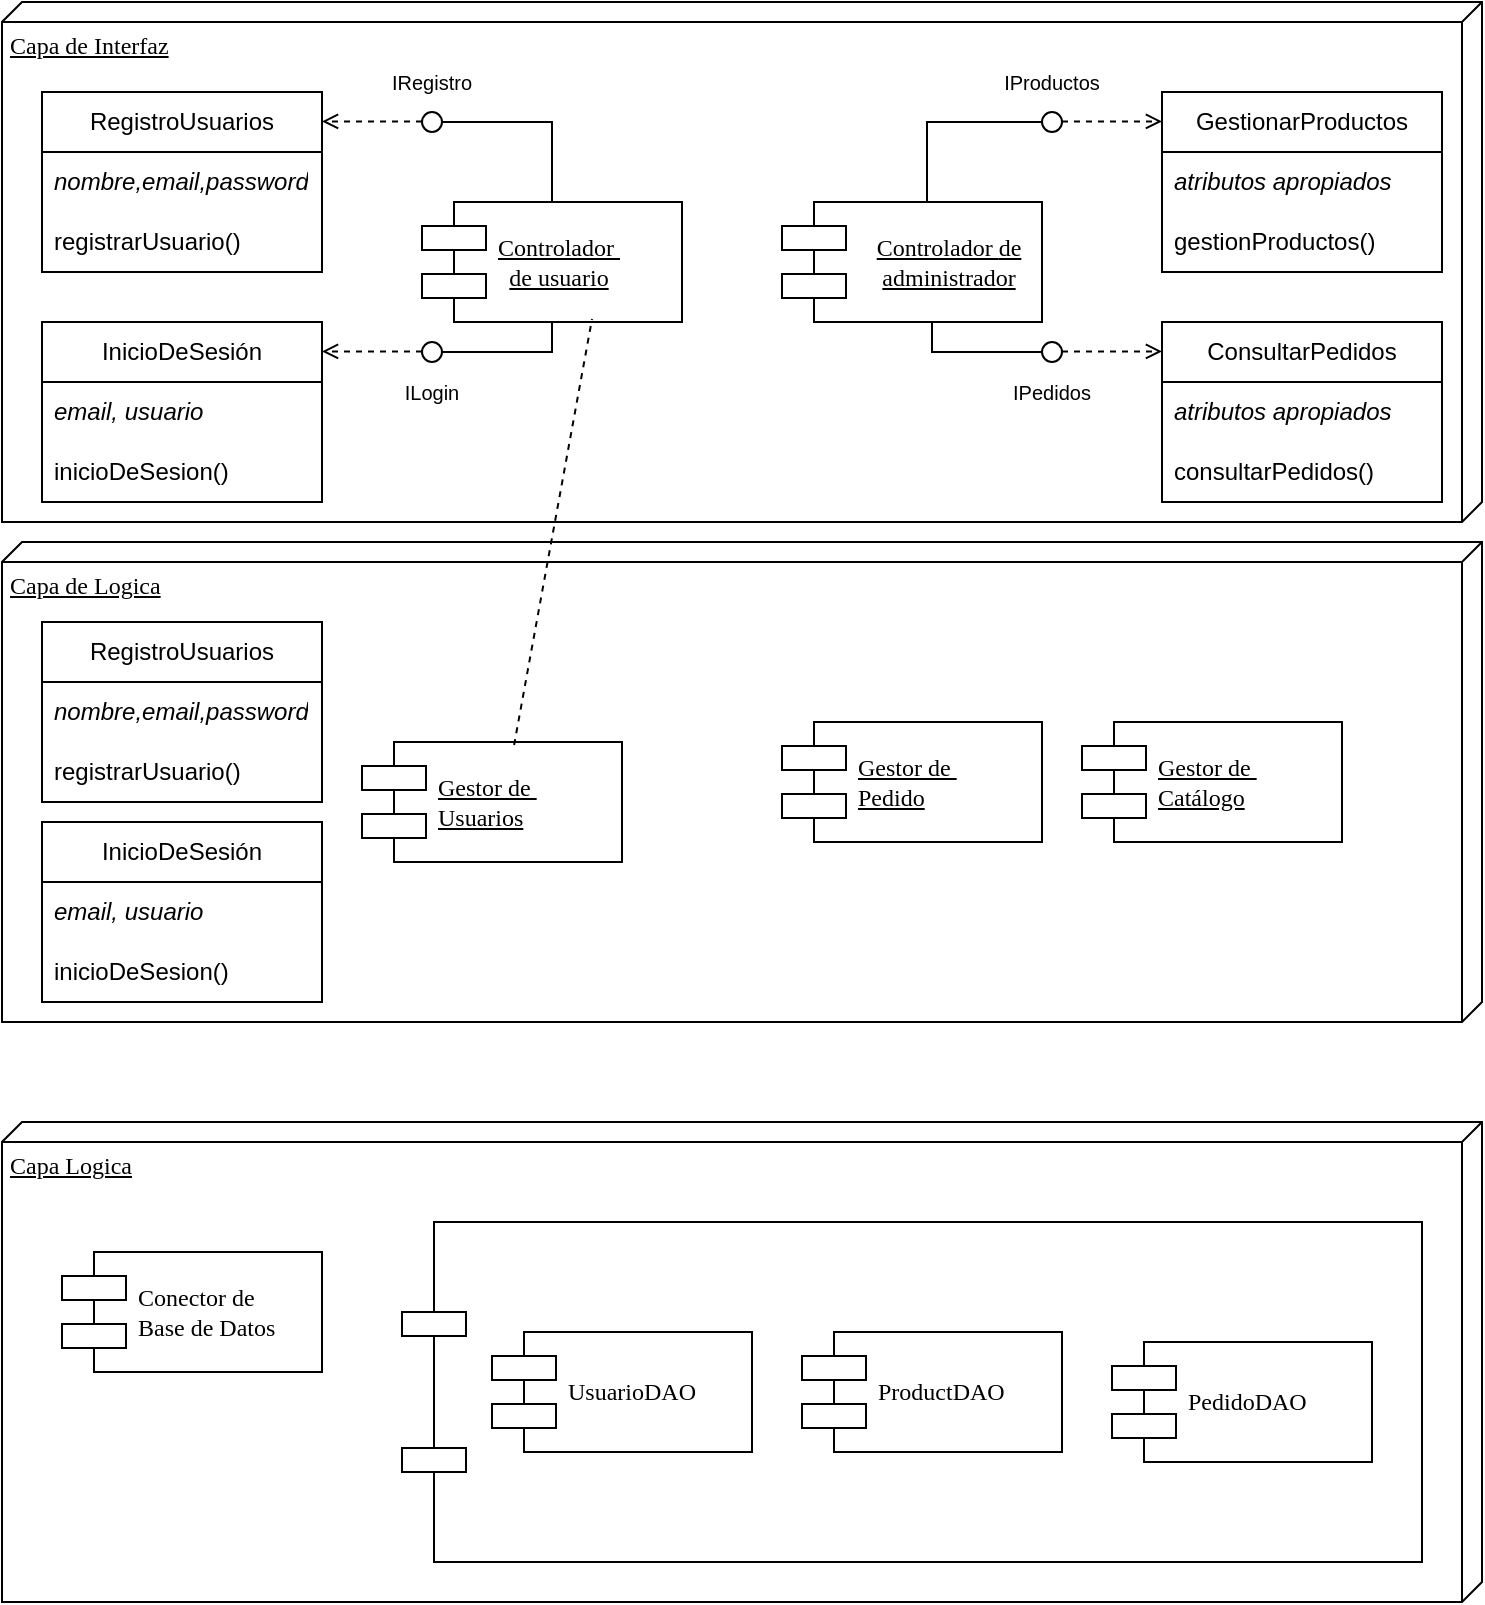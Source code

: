 <mxfile version="26.0.8">
  <diagram name="Page-1" id="5f0bae14-7c28-e335-631c-24af17079c00">
    <mxGraphModel dx="1193" dy="765" grid="1" gridSize="10" guides="1" tooltips="1" connect="1" arrows="1" fold="1" page="1" pageScale="1" pageWidth="1100" pageHeight="850" background="none" math="0" shadow="0">
      <root>
        <mxCell id="0" />
        <mxCell id="1" parent="0" />
        <mxCell id="39150e848f15840c-1" value="Capa de Interfaz" style="verticalAlign=top;align=left;spacingTop=8;spacingLeft=2;spacingRight=12;shape=cube;size=10;direction=south;fontStyle=4;html=1;rounded=0;shadow=0;comic=0;labelBackgroundColor=none;strokeWidth=1;fontFamily=Verdana;fontSize=12" parent="1" vertex="1">
          <mxGeometry x="40" y="70" width="740" height="260" as="geometry" />
        </mxCell>
        <mxCell id="39150e848f15840c-3" value="Capa Logica" style="verticalAlign=top;align=left;spacingTop=8;spacingLeft=2;spacingRight=12;shape=cube;size=10;direction=south;fontStyle=4;html=1;rounded=0;shadow=0;comic=0;labelBackgroundColor=none;strokeWidth=1;fontFamily=Verdana;fontSize=12" parent="1" vertex="1">
          <mxGeometry x="40" y="630" width="740" height="240" as="geometry" />
        </mxCell>
        <mxCell id="39150e848f15840c-5" value="&lt;span style=&quot;text-decoration-line: underline;&quot;&gt;Controlador&amp;nbsp;&lt;/span&gt;&lt;div style=&quot;text-align: center;&quot;&gt;&lt;span style=&quot;text-decoration-line: underline;&quot;&gt;de usuario&lt;/span&gt;&lt;/div&gt;" style="shape=component;align=left;spacingLeft=36;rounded=0;shadow=0;comic=0;labelBackgroundColor=none;strokeWidth=1;fontFamily=Verdana;fontSize=12;html=1;" parent="1" vertex="1">
          <mxGeometry x="250" y="170" width="130" height="60" as="geometry" />
        </mxCell>
        <mxCell id="39150e848f15840c-6" value="" style="ellipse;whiteSpace=wrap;html=1;rounded=0;shadow=0;comic=0;labelBackgroundColor=none;strokeWidth=1;fontFamily=Verdana;fontSize=12;align=center;" parent="1" vertex="1">
          <mxGeometry x="250" y="125" width="10" height="10" as="geometry" />
        </mxCell>
        <mxCell id="39150e848f15840c-10" value="Conector&amp;nbsp;&lt;span style=&quot;background-color: transparent; color: light-dark(rgb(0, 0, 0), rgb(255, 255, 255));&quot;&gt;de&amp;nbsp;&lt;/span&gt;&lt;div&gt;&lt;span style=&quot;background-color: transparent; color: light-dark(rgb(0, 0, 0), rgb(255, 255, 255));&quot;&gt;Base de Datos&lt;/span&gt;&lt;/div&gt;" style="shape=component;align=left;spacingLeft=36;rounded=0;shadow=0;comic=0;labelBackgroundColor=none;strokeWidth=1;fontFamily=Verdana;fontSize=12;html=1;" parent="1" vertex="1">
          <mxGeometry x="70" y="695" width="130" height="60" as="geometry" />
        </mxCell>
        <mxCell id="39150e848f15840c-14" style="edgeStyle=elbowEdgeStyle;rounded=0;html=1;labelBackgroundColor=none;startArrow=none;startFill=0;startSize=8;endArrow=none;endFill=0;endSize=16;fontFamily=Verdana;fontSize=12;entryX=0.5;entryY=0;entryDx=0;entryDy=0;" parent="1" source="39150e848f15840c-6" target="39150e848f15840c-5" edge="1">
          <mxGeometry relative="1" as="geometry">
            <Array as="points">
              <mxPoint x="315" y="150" />
            </Array>
          </mxGeometry>
        </mxCell>
        <mxCell id="85mbKeTlbgZdNK4Qw56P-3" value="RegistroUsuarios" style="swimlane;fontStyle=0;childLayout=stackLayout;horizontal=1;startSize=30;horizontalStack=0;resizeParent=1;resizeParentMax=0;resizeLast=0;collapsible=1;marginBottom=0;whiteSpace=wrap;html=1;" vertex="1" parent="1">
          <mxGeometry x="60" y="115" width="140" height="90" as="geometry" />
        </mxCell>
        <mxCell id="85mbKeTlbgZdNK4Qw56P-4" value="&lt;i&gt;nombre,email,password&lt;/i&gt;" style="text;strokeColor=none;fillColor=none;align=left;verticalAlign=middle;spacingLeft=4;spacingRight=4;overflow=hidden;points=[[0,0.5],[1,0.5]];portConstraint=eastwest;rotatable=0;whiteSpace=wrap;html=1;" vertex="1" parent="85mbKeTlbgZdNK4Qw56P-3">
          <mxGeometry y="30" width="140" height="30" as="geometry" />
        </mxCell>
        <mxCell id="85mbKeTlbgZdNK4Qw56P-5" value="registrarUsuario()" style="text;strokeColor=none;fillColor=none;align=left;verticalAlign=middle;spacingLeft=4;spacingRight=4;overflow=hidden;points=[[0,0.5],[1,0.5]];portConstraint=eastwest;rotatable=0;whiteSpace=wrap;html=1;" vertex="1" parent="85mbKeTlbgZdNK4Qw56P-3">
          <mxGeometry y="60" width="140" height="30" as="geometry" />
        </mxCell>
        <mxCell id="85mbKeTlbgZdNK4Qw56P-7" value="InicioDeSesión" style="swimlane;fontStyle=0;childLayout=stackLayout;horizontal=1;startSize=30;horizontalStack=0;resizeParent=1;resizeParentMax=0;resizeLast=0;collapsible=1;marginBottom=0;whiteSpace=wrap;html=1;" vertex="1" parent="1">
          <mxGeometry x="60" y="230" width="140" height="90" as="geometry" />
        </mxCell>
        <mxCell id="85mbKeTlbgZdNK4Qw56P-8" value="&lt;i&gt;email, usuario&lt;/i&gt;" style="text;strokeColor=none;fillColor=none;align=left;verticalAlign=middle;spacingLeft=4;spacingRight=4;overflow=hidden;points=[[0,0.5],[1,0.5]];portConstraint=eastwest;rotatable=0;whiteSpace=wrap;html=1;" vertex="1" parent="85mbKeTlbgZdNK4Qw56P-7">
          <mxGeometry y="30" width="140" height="30" as="geometry" />
        </mxCell>
        <mxCell id="85mbKeTlbgZdNK4Qw56P-9" value="inicioDeSesion()" style="text;strokeColor=none;fillColor=none;align=left;verticalAlign=middle;spacingLeft=4;spacingRight=4;overflow=hidden;points=[[0,0.5],[1,0.5]];portConstraint=eastwest;rotatable=0;whiteSpace=wrap;html=1;" vertex="1" parent="85mbKeTlbgZdNK4Qw56P-7">
          <mxGeometry y="60" width="140" height="30" as="geometry" />
        </mxCell>
        <mxCell id="85mbKeTlbgZdNK4Qw56P-10" style="edgeStyle=none;rounded=0;html=1;dashed=1;labelBackgroundColor=none;startArrow=none;startFill=0;startSize=8;endArrow=open;endFill=0;endSize=6;fontFamily=Verdana;fontSize=12;" edge="1" parent="1">
          <mxGeometry relative="1" as="geometry">
            <mxPoint x="250" y="129.71" as="sourcePoint" />
            <mxPoint x="200" y="129.71" as="targetPoint" />
          </mxGeometry>
        </mxCell>
        <mxCell id="85mbKeTlbgZdNK4Qw56P-12" value="" style="ellipse;whiteSpace=wrap;html=1;rounded=0;shadow=0;comic=0;labelBackgroundColor=none;strokeWidth=1;fontFamily=Verdana;fontSize=12;align=center;" vertex="1" parent="1">
          <mxGeometry x="250" y="240" width="10" height="10" as="geometry" />
        </mxCell>
        <mxCell id="85mbKeTlbgZdNK4Qw56P-14" style="edgeStyle=none;rounded=0;html=1;dashed=1;labelBackgroundColor=none;startArrow=none;startFill=0;startSize=8;endArrow=open;endFill=0;endSize=6;fontFamily=Verdana;fontSize=12;" edge="1" parent="1">
          <mxGeometry relative="1" as="geometry">
            <mxPoint x="570" y="244.71" as="sourcePoint" />
            <mxPoint x="620" y="244.71" as="targetPoint" />
          </mxGeometry>
        </mxCell>
        <mxCell id="85mbKeTlbgZdNK4Qw56P-16" value="" style="endArrow=none;html=1;rounded=0;exitX=1;exitY=0.5;exitDx=0;exitDy=0;entryX=0.5;entryY=1;entryDx=0;entryDy=0;" edge="1" parent="1" source="85mbKeTlbgZdNK4Qw56P-12" target="39150e848f15840c-5">
          <mxGeometry width="50" height="50" relative="1" as="geometry">
            <mxPoint x="270" y="250" as="sourcePoint" />
            <mxPoint x="320" y="200" as="targetPoint" />
            <Array as="points">
              <mxPoint x="315" y="245" />
            </Array>
          </mxGeometry>
        </mxCell>
        <mxCell id="85mbKeTlbgZdNK4Qw56P-18" value="&lt;span style=&quot;text-decoration-line: underline;&quot;&gt;Controlador&amp;nbsp;&lt;/span&gt;&lt;span style=&quot;text-decoration-line: underline; background-color: transparent; color: light-dark(rgb(0, 0, 0), rgb(255, 255, 255));&quot;&gt;de&lt;/span&gt;&lt;div&gt;&lt;span style=&quot;text-decoration-line: underline; background-color: transparent; color: light-dark(rgb(0, 0, 0), rgb(255, 255, 255));&quot;&gt;administrador&lt;/span&gt;&lt;/div&gt;" style="shape=component;align=center;spacingLeft=36;rounded=0;shadow=0;comic=0;labelBackgroundColor=none;strokeWidth=1;fontFamily=Verdana;fontSize=12;html=1;" vertex="1" parent="1">
          <mxGeometry x="430" y="170" width="130" height="60" as="geometry" />
        </mxCell>
        <mxCell id="85mbKeTlbgZdNK4Qw56P-19" value="GestionarProductos" style="swimlane;fontStyle=0;childLayout=stackLayout;horizontal=1;startSize=30;horizontalStack=0;resizeParent=1;resizeParentMax=0;resizeLast=0;collapsible=1;marginBottom=0;whiteSpace=wrap;html=1;" vertex="1" parent="1">
          <mxGeometry x="620" y="115" width="140" height="90" as="geometry" />
        </mxCell>
        <mxCell id="85mbKeTlbgZdNK4Qw56P-20" value="&lt;i&gt;atributos apropiados&lt;/i&gt;" style="text;strokeColor=none;fillColor=none;align=left;verticalAlign=middle;spacingLeft=4;spacingRight=4;overflow=hidden;points=[[0,0.5],[1,0.5]];portConstraint=eastwest;rotatable=0;whiteSpace=wrap;html=1;" vertex="1" parent="85mbKeTlbgZdNK4Qw56P-19">
          <mxGeometry y="30" width="140" height="30" as="geometry" />
        </mxCell>
        <mxCell id="85mbKeTlbgZdNK4Qw56P-21" value="gestionProductos()" style="text;strokeColor=none;fillColor=none;align=left;verticalAlign=middle;spacingLeft=4;spacingRight=4;overflow=hidden;points=[[0,0.5],[1,0.5]];portConstraint=eastwest;rotatable=0;whiteSpace=wrap;html=1;" vertex="1" parent="85mbKeTlbgZdNK4Qw56P-19">
          <mxGeometry y="60" width="140" height="30" as="geometry" />
        </mxCell>
        <mxCell id="85mbKeTlbgZdNK4Qw56P-22" value="ConsultarPedidos" style="swimlane;fontStyle=0;childLayout=stackLayout;horizontal=1;startSize=30;horizontalStack=0;resizeParent=1;resizeParentMax=0;resizeLast=0;collapsible=1;marginBottom=0;whiteSpace=wrap;html=1;" vertex="1" parent="1">
          <mxGeometry x="620" y="230" width="140" height="90" as="geometry" />
        </mxCell>
        <mxCell id="85mbKeTlbgZdNK4Qw56P-23" value="&lt;i&gt;atributos apropiados&lt;/i&gt;" style="text;strokeColor=none;fillColor=none;align=left;verticalAlign=middle;spacingLeft=4;spacingRight=4;overflow=hidden;points=[[0,0.5],[1,0.5]];portConstraint=eastwest;rotatable=0;whiteSpace=wrap;html=1;" vertex="1" parent="85mbKeTlbgZdNK4Qw56P-22">
          <mxGeometry y="30" width="140" height="30" as="geometry" />
        </mxCell>
        <mxCell id="85mbKeTlbgZdNK4Qw56P-24" value="consultarPedidos()" style="text;strokeColor=none;fillColor=none;align=left;verticalAlign=middle;spacingLeft=4;spacingRight=4;overflow=hidden;points=[[0,0.5],[1,0.5]];portConstraint=eastwest;rotatable=0;whiteSpace=wrap;html=1;" vertex="1" parent="85mbKeTlbgZdNK4Qw56P-22">
          <mxGeometry y="60" width="140" height="30" as="geometry" />
        </mxCell>
        <mxCell id="85mbKeTlbgZdNK4Qw56P-25" style="edgeStyle=elbowEdgeStyle;rounded=0;html=1;labelBackgroundColor=none;startArrow=none;startFill=0;startSize=8;endArrow=none;endFill=0;endSize=16;fontFamily=Verdana;fontSize=12;entryX=0.5;entryY=0;entryDx=0;entryDy=0;exitX=0;exitY=0.5;exitDx=0;exitDy=0;" edge="1" parent="1" source="85mbKeTlbgZdNK4Qw56P-28">
          <mxGeometry relative="1" as="geometry">
            <mxPoint x="447.5" y="130" as="sourcePoint" />
            <mxPoint x="502.5" y="170" as="targetPoint" />
            <Array as="points">
              <mxPoint x="502.5" y="150" />
            </Array>
          </mxGeometry>
        </mxCell>
        <mxCell id="85mbKeTlbgZdNK4Qw56P-28" value="" style="ellipse;whiteSpace=wrap;html=1;rounded=0;shadow=0;comic=0;labelBackgroundColor=none;strokeWidth=1;fontFamily=Verdana;fontSize=12;align=center;" vertex="1" parent="1">
          <mxGeometry x="560" y="125" width="10" height="10" as="geometry" />
        </mxCell>
        <mxCell id="85mbKeTlbgZdNK4Qw56P-29" value="" style="endArrow=none;html=1;rounded=0;entryX=0.5;entryY=1;entryDx=0;entryDy=0;" edge="1" parent="1">
          <mxGeometry width="50" height="50" relative="1" as="geometry">
            <mxPoint x="560" y="245" as="sourcePoint" />
            <mxPoint x="505" y="230" as="targetPoint" />
            <Array as="points">
              <mxPoint x="505" y="245" />
            </Array>
          </mxGeometry>
        </mxCell>
        <mxCell id="85mbKeTlbgZdNK4Qw56P-30" value="" style="ellipse;whiteSpace=wrap;html=1;rounded=0;shadow=0;comic=0;labelBackgroundColor=none;strokeWidth=1;fontFamily=Verdana;fontSize=12;align=center;" vertex="1" parent="1">
          <mxGeometry x="560" y="240" width="10" height="10" as="geometry" />
        </mxCell>
        <mxCell id="85mbKeTlbgZdNK4Qw56P-34" value="IRegistro" style="text;html=1;align=center;verticalAlign=middle;whiteSpace=wrap;rounded=0;fontSize=10;" vertex="1" parent="1">
          <mxGeometry x="225" y="95" width="60" height="30" as="geometry" />
        </mxCell>
        <mxCell id="85mbKeTlbgZdNK4Qw56P-36" value="ILogin" style="text;html=1;align=center;verticalAlign=middle;whiteSpace=wrap;rounded=0;fontSize=10;" vertex="1" parent="1">
          <mxGeometry x="225" y="250" width="60" height="30" as="geometry" />
        </mxCell>
        <mxCell id="85mbKeTlbgZdNK4Qw56P-37" style="edgeStyle=none;rounded=0;html=1;dashed=1;labelBackgroundColor=none;startArrow=none;startFill=0;startSize=8;endArrow=open;endFill=0;endSize=6;fontFamily=Verdana;fontSize=12;" edge="1" parent="1">
          <mxGeometry relative="1" as="geometry">
            <mxPoint x="250" y="244.71" as="sourcePoint" />
            <mxPoint x="200" y="244.71" as="targetPoint" />
          </mxGeometry>
        </mxCell>
        <mxCell id="85mbKeTlbgZdNK4Qw56P-38" style="edgeStyle=none;rounded=0;html=1;dashed=1;labelBackgroundColor=none;startArrow=none;startFill=0;startSize=8;endArrow=open;endFill=0;endSize=6;fontFamily=Verdana;fontSize=12;" edge="1" parent="1">
          <mxGeometry relative="1" as="geometry">
            <mxPoint x="570" y="129.71" as="sourcePoint" />
            <mxPoint x="620" y="129.71" as="targetPoint" />
          </mxGeometry>
        </mxCell>
        <mxCell id="85mbKeTlbgZdNK4Qw56P-39" value="IProductos" style="text;html=1;align=center;verticalAlign=middle;whiteSpace=wrap;rounded=0;fontSize=10;" vertex="1" parent="1">
          <mxGeometry x="535" y="95" width="60" height="30" as="geometry" />
        </mxCell>
        <mxCell id="85mbKeTlbgZdNK4Qw56P-40" value="IPedidos" style="text;html=1;align=center;verticalAlign=middle;whiteSpace=wrap;rounded=0;fontSize=10;" vertex="1" parent="1">
          <mxGeometry x="535" y="250" width="60" height="30" as="geometry" />
        </mxCell>
        <mxCell id="85mbKeTlbgZdNK4Qw56P-41" value="Capa de Logica" style="verticalAlign=top;align=left;spacingTop=8;spacingLeft=2;spacingRight=12;shape=cube;size=10;direction=south;fontStyle=4;html=1;rounded=0;shadow=0;comic=0;labelBackgroundColor=none;strokeWidth=1;fontFamily=Verdana;fontSize=12" vertex="1" parent="1">
          <mxGeometry x="40" y="340" width="740" height="240" as="geometry" />
        </mxCell>
        <mxCell id="85mbKeTlbgZdNK4Qw56P-42" value="&lt;u&gt;Gestor de&amp;nbsp;&lt;/u&gt;&lt;div&gt;&lt;u&gt;Usuarios&lt;/u&gt;&lt;/div&gt;" style="shape=component;align=left;spacingLeft=36;rounded=0;shadow=0;comic=0;labelBackgroundColor=none;strokeWidth=1;fontFamily=Verdana;fontSize=12;html=1;" vertex="1" parent="1">
          <mxGeometry x="220" y="440" width="130" height="60" as="geometry" />
        </mxCell>
        <mxCell id="85mbKeTlbgZdNK4Qw56P-43" value="" style="shape=component;align=left;spacingLeft=36;rounded=0;shadow=0;comic=0;labelBackgroundColor=none;strokeWidth=1;fontFamily=Verdana;fontSize=12;html=1;" vertex="1" parent="1">
          <mxGeometry x="240" y="680" width="510" height="170" as="geometry" />
        </mxCell>
        <mxCell id="85mbKeTlbgZdNK4Qw56P-44" value="" style="endArrow=none;dashed=1;html=1;rounded=0;entryX=0.654;entryY=0.975;entryDx=0;entryDy=0;entryPerimeter=0;exitX=0.585;exitY=0.025;exitDx=0;exitDy=0;exitPerimeter=0;" edge="1" parent="1" source="85mbKeTlbgZdNK4Qw56P-42" target="39150e848f15840c-5">
          <mxGeometry width="50" height="50" relative="1" as="geometry">
            <mxPoint x="340" y="450" as="sourcePoint" />
            <mxPoint x="390" y="400" as="targetPoint" />
          </mxGeometry>
        </mxCell>
        <mxCell id="85mbKeTlbgZdNK4Qw56P-45" value="UsuarioDAO" style="shape=component;align=left;spacingLeft=36;rounded=0;shadow=0;comic=0;labelBackgroundColor=none;strokeWidth=1;fontFamily=Verdana;fontSize=12;html=1;" vertex="1" parent="1">
          <mxGeometry x="285" y="735" width="130" height="60" as="geometry" />
        </mxCell>
        <mxCell id="85mbKeTlbgZdNK4Qw56P-46" value="ProductDAO" style="shape=component;align=left;spacingLeft=36;rounded=0;shadow=0;comic=0;labelBackgroundColor=none;strokeWidth=1;fontFamily=Verdana;fontSize=12;html=1;" vertex="1" parent="1">
          <mxGeometry x="440" y="735" width="130" height="60" as="geometry" />
        </mxCell>
        <mxCell id="85mbKeTlbgZdNK4Qw56P-47" value="PedidoDAO" style="shape=component;align=left;spacingLeft=36;rounded=0;shadow=0;comic=0;labelBackgroundColor=none;strokeWidth=1;fontFamily=Verdana;fontSize=12;html=1;" vertex="1" parent="1">
          <mxGeometry x="595" y="740" width="130" height="60" as="geometry" />
        </mxCell>
        <mxCell id="85mbKeTlbgZdNK4Qw56P-48" value="&lt;u&gt;Gestor de&amp;nbsp;&lt;/u&gt;&lt;div&gt;&lt;u&gt;Pedido&lt;/u&gt;&lt;/div&gt;" style="shape=component;align=left;spacingLeft=36;rounded=0;shadow=0;comic=0;labelBackgroundColor=none;strokeWidth=1;fontFamily=Verdana;fontSize=12;html=1;" vertex="1" parent="1">
          <mxGeometry x="430" y="430" width="130" height="60" as="geometry" />
        </mxCell>
        <mxCell id="85mbKeTlbgZdNK4Qw56P-49" value="&lt;u&gt;Gestor de&amp;nbsp;&lt;/u&gt;&lt;div&gt;&lt;u&gt;Catálogo&lt;/u&gt;&lt;/div&gt;" style="shape=component;align=left;spacingLeft=36;rounded=0;shadow=0;comic=0;labelBackgroundColor=none;strokeWidth=1;fontFamily=Verdana;fontSize=12;html=1;" vertex="1" parent="1">
          <mxGeometry x="580" y="430" width="130" height="60" as="geometry" />
        </mxCell>
        <mxCell id="85mbKeTlbgZdNK4Qw56P-50" value="RegistroUsuarios" style="swimlane;fontStyle=0;childLayout=stackLayout;horizontal=1;startSize=30;horizontalStack=0;resizeParent=1;resizeParentMax=0;resizeLast=0;collapsible=1;marginBottom=0;whiteSpace=wrap;html=1;" vertex="1" parent="1">
          <mxGeometry x="60" y="380" width="140" height="90" as="geometry" />
        </mxCell>
        <mxCell id="85mbKeTlbgZdNK4Qw56P-51" value="&lt;i&gt;nombre,email,password&lt;/i&gt;" style="text;strokeColor=none;fillColor=none;align=left;verticalAlign=middle;spacingLeft=4;spacingRight=4;overflow=hidden;points=[[0,0.5],[1,0.5]];portConstraint=eastwest;rotatable=0;whiteSpace=wrap;html=1;" vertex="1" parent="85mbKeTlbgZdNK4Qw56P-50">
          <mxGeometry y="30" width="140" height="30" as="geometry" />
        </mxCell>
        <mxCell id="85mbKeTlbgZdNK4Qw56P-52" value="registrarUsuario()" style="text;strokeColor=none;fillColor=none;align=left;verticalAlign=middle;spacingLeft=4;spacingRight=4;overflow=hidden;points=[[0,0.5],[1,0.5]];portConstraint=eastwest;rotatable=0;whiteSpace=wrap;html=1;" vertex="1" parent="85mbKeTlbgZdNK4Qw56P-50">
          <mxGeometry y="60" width="140" height="30" as="geometry" />
        </mxCell>
        <mxCell id="85mbKeTlbgZdNK4Qw56P-53" value="InicioDeSesión" style="swimlane;fontStyle=0;childLayout=stackLayout;horizontal=1;startSize=30;horizontalStack=0;resizeParent=1;resizeParentMax=0;resizeLast=0;collapsible=1;marginBottom=0;whiteSpace=wrap;html=1;" vertex="1" parent="1">
          <mxGeometry x="60" y="480" width="140" height="90" as="geometry" />
        </mxCell>
        <mxCell id="85mbKeTlbgZdNK4Qw56P-54" value="&lt;i&gt;email, usuario&lt;/i&gt;" style="text;strokeColor=none;fillColor=none;align=left;verticalAlign=middle;spacingLeft=4;spacingRight=4;overflow=hidden;points=[[0,0.5],[1,0.5]];portConstraint=eastwest;rotatable=0;whiteSpace=wrap;html=1;" vertex="1" parent="85mbKeTlbgZdNK4Qw56P-53">
          <mxGeometry y="30" width="140" height="30" as="geometry" />
        </mxCell>
        <mxCell id="85mbKeTlbgZdNK4Qw56P-55" value="inicioDeSesion()" style="text;strokeColor=none;fillColor=none;align=left;verticalAlign=middle;spacingLeft=4;spacingRight=4;overflow=hidden;points=[[0,0.5],[1,0.5]];portConstraint=eastwest;rotatable=0;whiteSpace=wrap;html=1;" vertex="1" parent="85mbKeTlbgZdNK4Qw56P-53">
          <mxGeometry y="60" width="140" height="30" as="geometry" />
        </mxCell>
      </root>
    </mxGraphModel>
  </diagram>
</mxfile>
